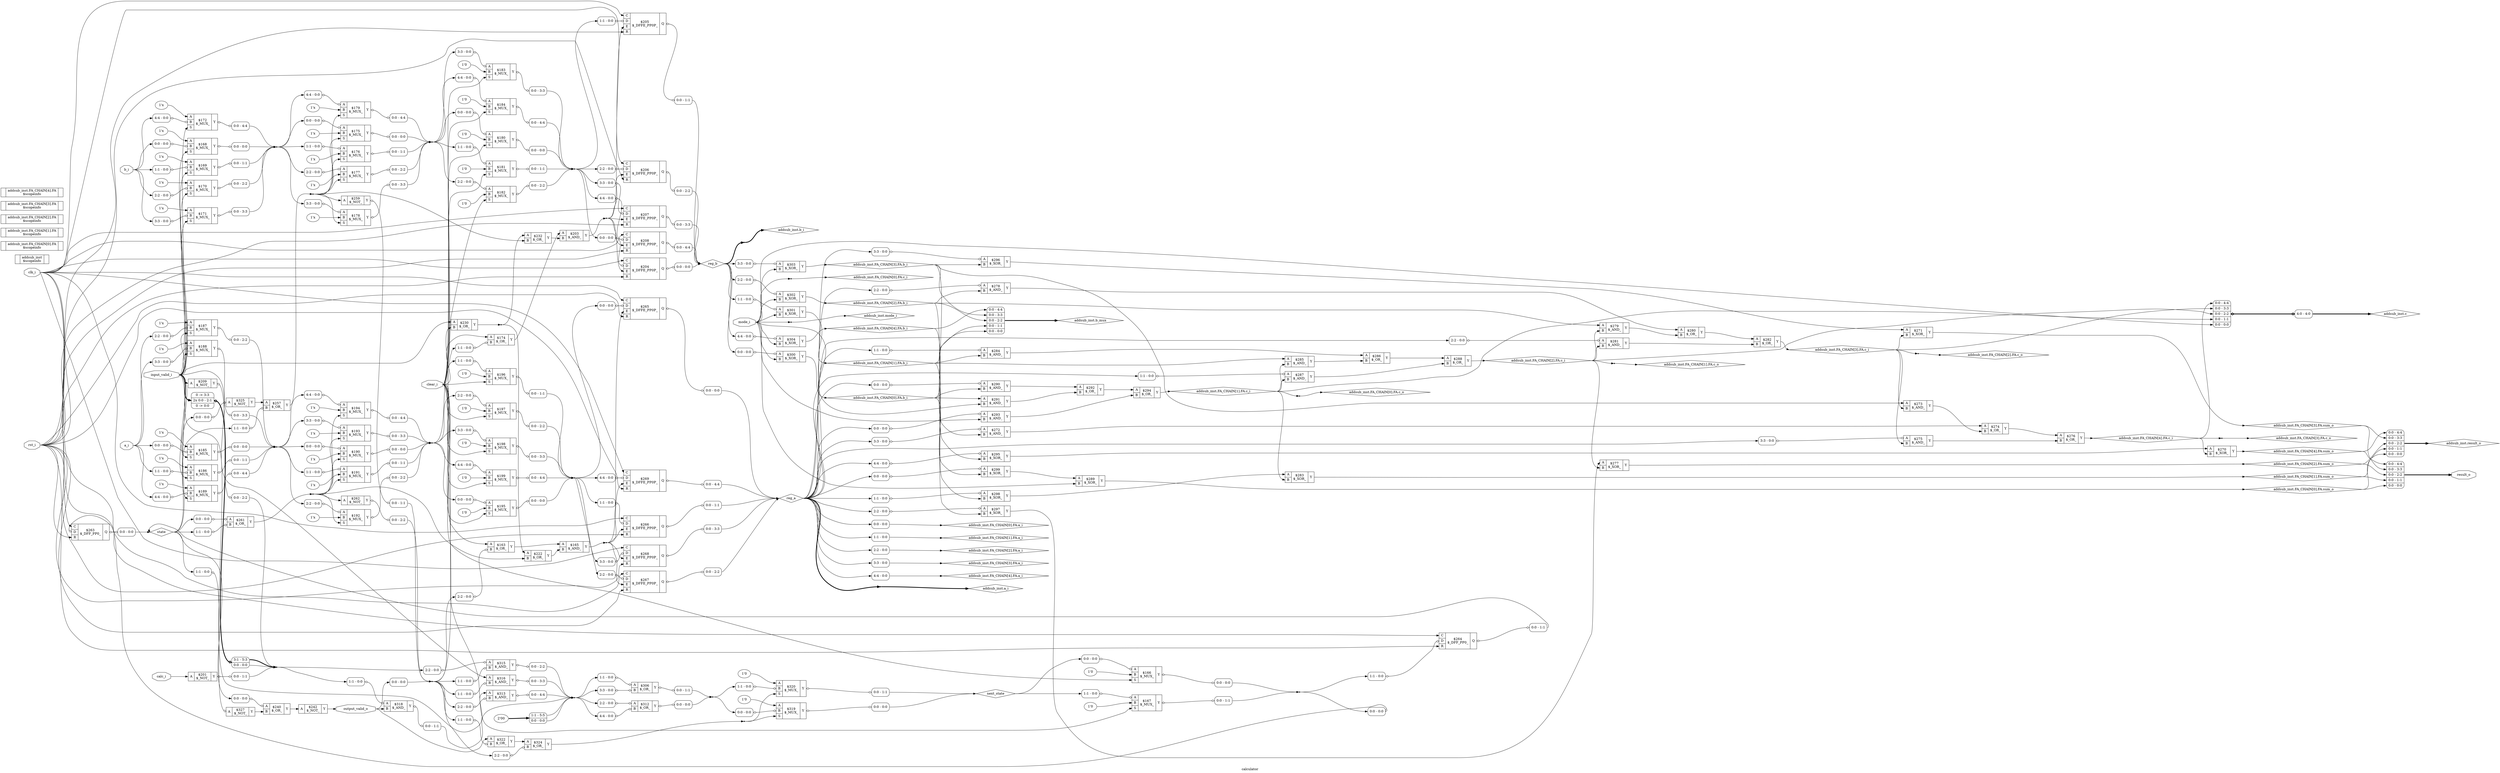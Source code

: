 digraph "calculator" {
label="calculator";
rankdir="LR";
remincross=true;
n47 [ shape=octagon, label="a_i", color="black", fontcolor="black"];
n48 [ shape=diamond, label="addsub_inst.FA_CHAIN[0].FA.a_i", color="black", fontcolor="black"];
n49 [ shape=diamond, label="addsub_inst.FA_CHAIN[0].FA.b_i", color="black", fontcolor="black"];
n50 [ shape=diamond, label="addsub_inst.FA_CHAIN[0].FA.c_i", color="black", fontcolor="black"];
n51 [ shape=diamond, label="addsub_inst.FA_CHAIN[0].FA.c_o", color="black", fontcolor="black"];
n52 [ shape=diamond, label="addsub_inst.FA_CHAIN[0].FA.sum_o", color="black", fontcolor="black"];
n53 [ shape=diamond, label="addsub_inst.FA_CHAIN[1].FA.a_i", color="black", fontcolor="black"];
n54 [ shape=diamond, label="addsub_inst.FA_CHAIN[1].FA.b_i", color="black", fontcolor="black"];
n55 [ shape=diamond, label="addsub_inst.FA_CHAIN[1].FA.c_i", color="black", fontcolor="black"];
n56 [ shape=diamond, label="addsub_inst.FA_CHAIN[1].FA.c_o", color="black", fontcolor="black"];
n57 [ shape=diamond, label="addsub_inst.FA_CHAIN[1].FA.sum_o", color="black", fontcolor="black"];
n58 [ shape=diamond, label="addsub_inst.FA_CHAIN[2].FA.a_i", color="black", fontcolor="black"];
n59 [ shape=diamond, label="addsub_inst.FA_CHAIN[2].FA.b_i", color="black", fontcolor="black"];
n60 [ shape=diamond, label="addsub_inst.FA_CHAIN[2].FA.c_i", color="black", fontcolor="black"];
n61 [ shape=diamond, label="addsub_inst.FA_CHAIN[2].FA.c_o", color="black", fontcolor="black"];
n62 [ shape=diamond, label="addsub_inst.FA_CHAIN[2].FA.sum_o", color="black", fontcolor="black"];
n63 [ shape=diamond, label="addsub_inst.FA_CHAIN[3].FA.a_i", color="black", fontcolor="black"];
n64 [ shape=diamond, label="addsub_inst.FA_CHAIN[3].FA.b_i", color="black", fontcolor="black"];
n65 [ shape=diamond, label="addsub_inst.FA_CHAIN[3].FA.c_i", color="black", fontcolor="black"];
n66 [ shape=diamond, label="addsub_inst.FA_CHAIN[3].FA.c_o", color="black", fontcolor="black"];
n67 [ shape=diamond, label="addsub_inst.FA_CHAIN[3].FA.sum_o", color="black", fontcolor="black"];
n68 [ shape=diamond, label="addsub_inst.FA_CHAIN[4].FA.a_i", color="black", fontcolor="black"];
n69 [ shape=diamond, label="addsub_inst.FA_CHAIN[4].FA.b_i", color="black", fontcolor="black"];
n70 [ shape=diamond, label="addsub_inst.FA_CHAIN[4].FA.c_i", color="black", fontcolor="black"];
n71 [ shape=diamond, label="addsub_inst.FA_CHAIN[4].FA.sum_o", color="black", fontcolor="black"];
n72 [ shape=diamond, label="addsub_inst.a_i", color="black", fontcolor="black"];
n73 [ shape=diamond, label="addsub_inst.b_i", color="black", fontcolor="black"];
n74 [ shape=diamond, label="addsub_inst.b_mux", color="black", fontcolor="black"];
n75 [ shape=diamond, label="addsub_inst.c", color="black", fontcolor="black"];
n76 [ shape=diamond, label="addsub_inst.mode_i", color="black", fontcolor="black"];
n77 [ shape=diamond, label="addsub_inst.result_o", color="black", fontcolor="black"];
n78 [ shape=octagon, label="b_i", color="black", fontcolor="black"];
n79 [ shape=octagon, label="calc_i", color="black", fontcolor="black"];
n80 [ shape=octagon, label="clear_i", color="black", fontcolor="black"];
n81 [ shape=octagon, label="clk_i", color="black", fontcolor="black"];
n82 [ shape=octagon, label="input_valid_i", color="black", fontcolor="black"];
n83 [ shape=octagon, label="mode_i", color="black", fontcolor="black"];
n84 [ shape=diamond, label="next_state", color="black", fontcolor="black"];
n85 [ shape=octagon, label="output_valid_o", color="black", fontcolor="black"];
n86 [ shape=diamond, label="reg_a", color="black", fontcolor="black"];
n87 [ shape=diamond, label="reg_b", color="black", fontcolor="black"];
n88 [ shape=octagon, label="result_o", color="black", fontcolor="black"];
n89 [ shape=octagon, label="rst_i", color="black", fontcolor="black"];
n90 [ shape=diamond, label="state", color="black", fontcolor="black"];
c96 [ shape=record, label="{{<p91> C|<p92> D|<p93> E|<p94> R}|$204\n$_DFFE_PP0P_|{<p95> Q}}",  ];
x0 [ shape=record, style=rounded, label="<s0> 0:0 - 0:0 ", color="black", fontcolor="black" ];
x0:e -> c96:p92:w [arrowhead=odiamond, arrowtail=odiamond, dir=both, color="black", fontcolor="black", label=""];
x1 [ shape=record, style=rounded, label="<s0> 0:0 - 0:0 ", color="black", fontcolor="black" ];
c96:p95:e -> x1:w [arrowhead=odiamond, arrowtail=odiamond, dir=both, color="black", fontcolor="black", label=""];
c97 [ shape=record, label="{{<p91> C|<p92> D|<p93> E|<p94> R}|$205\n$_DFFE_PP0P_|{<p95> Q}}",  ];
x2 [ shape=record, style=rounded, label="<s0> 1:1 - 0:0 ", color="black", fontcolor="black" ];
x2:e -> c97:p92:w [arrowhead=odiamond, arrowtail=odiamond, dir=both, color="black", fontcolor="black", label=""];
x3 [ shape=record, style=rounded, label="<s0> 0:0 - 1:1 ", color="black", fontcolor="black" ];
c97:p95:e -> x3:w [arrowhead=odiamond, arrowtail=odiamond, dir=both, color="black", fontcolor="black", label=""];
c98 [ shape=record, label="{{<p91> C|<p92> D|<p93> E|<p94> R}|$206\n$_DFFE_PP0P_|{<p95> Q}}",  ];
x4 [ shape=record, style=rounded, label="<s0> 2:2 - 0:0 ", color="black", fontcolor="black" ];
x4:e -> c98:p92:w [arrowhead=odiamond, arrowtail=odiamond, dir=both, color="black", fontcolor="black", label=""];
x5 [ shape=record, style=rounded, label="<s0> 0:0 - 2:2 ", color="black", fontcolor="black" ];
c98:p95:e -> x5:w [arrowhead=odiamond, arrowtail=odiamond, dir=both, color="black", fontcolor="black", label=""];
c99 [ shape=record, label="{{<p91> C|<p92> D|<p93> E|<p94> R}|$207\n$_DFFE_PP0P_|{<p95> Q}}",  ];
x6 [ shape=record, style=rounded, label="<s0> 3:3 - 0:0 ", color="black", fontcolor="black" ];
x6:e -> c99:p92:w [arrowhead=odiamond, arrowtail=odiamond, dir=both, color="black", fontcolor="black", label=""];
x7 [ shape=record, style=rounded, label="<s0> 0:0 - 3:3 ", color="black", fontcolor="black" ];
c99:p95:e -> x7:w [arrowhead=odiamond, arrowtail=odiamond, dir=both, color="black", fontcolor="black", label=""];
c100 [ shape=record, label="{{<p91> C|<p92> D|<p93> E|<p94> R}|$208\n$_DFFE_PP0P_|{<p95> Q}}",  ];
x8 [ shape=record, style=rounded, label="<s0> 4:4 - 0:0 ", color="black", fontcolor="black" ];
x8:e -> c100:p92:w [arrowhead=odiamond, arrowtail=odiamond, dir=both, color="black", fontcolor="black", label=""];
x9 [ shape=record, style=rounded, label="<s0> 0:0 - 4:4 ", color="black", fontcolor="black" ];
c100:p95:e -> x9:w [arrowhead=odiamond, arrowtail=odiamond, dir=both, color="black", fontcolor="black", label=""];
c101 [ shape=record, label="{{<p91> C|<p92> D|<p94> R}|$263\n$_DFF_PP0_|{<p95> Q}}",  ];
x10 [ shape=record, style=rounded, label="<s0> 0:0 - 0:0 ", color="black", fontcolor="black" ];
x10:e -> c101:p92:w [arrowhead=odiamond, arrowtail=odiamond, dir=both, color="black", fontcolor="black", label=""];
x11 [ shape=record, style=rounded, label="<s0> 0:0 - 0:0 ", color="black", fontcolor="black" ];
c101:p95:e -> x11:w [arrowhead=odiamond, arrowtail=odiamond, dir=both, color="black", fontcolor="black", label=""];
c102 [ shape=record, label="{{<p91> C|<p92> D|<p94> R}|$264\n$_DFF_PP0_|{<p95> Q}}",  ];
x12 [ shape=record, style=rounded, label="<s0> 1:1 - 0:0 ", color="black", fontcolor="black" ];
x12:e -> c102:p92:w [arrowhead=odiamond, arrowtail=odiamond, dir=both, color="black", fontcolor="black", label=""];
x13 [ shape=record, style=rounded, label="<s0> 0:0 - 1:1 ", color="black", fontcolor="black" ];
c102:p95:e -> x13:w [arrowhead=odiamond, arrowtail=odiamond, dir=both, color="black", fontcolor="black", label=""];
c103 [ shape=record, label="{{<p91> C|<p92> D|<p93> E|<p94> R}|$265\n$_DFFE_PP0P_|{<p95> Q}}",  ];
x14 [ shape=record, style=rounded, label="<s0> 0:0 - 0:0 ", color="black", fontcolor="black" ];
x14:e -> c103:p92:w [arrowhead=odiamond, arrowtail=odiamond, dir=both, color="black", fontcolor="black", label=""];
x15 [ shape=record, style=rounded, label="<s0> 0:0 - 0:0 ", color="black", fontcolor="black" ];
c103:p95:e -> x15:w [arrowhead=odiamond, arrowtail=odiamond, dir=both, color="black", fontcolor="black", label=""];
c104 [ shape=record, label="{{<p91> C|<p92> D|<p93> E|<p94> R}|$266\n$_DFFE_PP0P_|{<p95> Q}}",  ];
x16 [ shape=record, style=rounded, label="<s0> 1:1 - 0:0 ", color="black", fontcolor="black" ];
x16:e -> c104:p92:w [arrowhead=odiamond, arrowtail=odiamond, dir=both, color="black", fontcolor="black", label=""];
x17 [ shape=record, style=rounded, label="<s0> 0:0 - 1:1 ", color="black", fontcolor="black" ];
c104:p95:e -> x17:w [arrowhead=odiamond, arrowtail=odiamond, dir=both, color="black", fontcolor="black", label=""];
c105 [ shape=record, label="{{<p91> C|<p92> D|<p93> E|<p94> R}|$267\n$_DFFE_PP0P_|{<p95> Q}}",  ];
x18 [ shape=record, style=rounded, label="<s0> 2:2 - 0:0 ", color="black", fontcolor="black" ];
x18:e -> c105:p92:w [arrowhead=odiamond, arrowtail=odiamond, dir=both, color="black", fontcolor="black", label=""];
x19 [ shape=record, style=rounded, label="<s0> 0:0 - 2:2 ", color="black", fontcolor="black" ];
c105:p95:e -> x19:w [arrowhead=odiamond, arrowtail=odiamond, dir=both, color="black", fontcolor="black", label=""];
c106 [ shape=record, label="{{<p91> C|<p92> D|<p93> E|<p94> R}|$268\n$_DFFE_PP0P_|{<p95> Q}}",  ];
x20 [ shape=record, style=rounded, label="<s0> 3:3 - 0:0 ", color="black", fontcolor="black" ];
x20:e -> c106:p92:w [arrowhead=odiamond, arrowtail=odiamond, dir=both, color="black", fontcolor="black", label=""];
x21 [ shape=record, style=rounded, label="<s0> 0:0 - 3:3 ", color="black", fontcolor="black" ];
c106:p95:e -> x21:w [arrowhead=odiamond, arrowtail=odiamond, dir=both, color="black", fontcolor="black", label=""];
c107 [ shape=record, label="{{<p91> C|<p92> D|<p93> E|<p94> R}|$269\n$_DFFE_PP0P_|{<p95> Q}}",  ];
x22 [ shape=record, style=rounded, label="<s0> 4:4 - 0:0 ", color="black", fontcolor="black" ];
x22:e -> c107:p92:w [arrowhead=odiamond, arrowtail=odiamond, dir=both, color="black", fontcolor="black", label=""];
x23 [ shape=record, style=rounded, label="<s0> 0:0 - 4:4 ", color="black", fontcolor="black" ];
c107:p95:e -> x23:w [arrowhead=odiamond, arrowtail=odiamond, dir=both, color="black", fontcolor="black", label=""];
c110 [ shape=record, label="{{<p108> A}|$325\n$_NOT_|{<p109> Y}}",  ];
x24 [ shape=record, style=rounded, label="<s0> 0:0 - 0:0 ", color="black", fontcolor="black" ];
x24:e -> c110:p108:w [arrowhead=odiamond, arrowtail=odiamond, dir=both, color="black", fontcolor="black", label=""];
c111 [ shape=record, label="{{<p108> A}|$327\n$_NOT_|{<p109> Y}}",  ];
x25 [ shape=record, style=rounded, label="<s0> 1:1 - 0:0 ", color="black", fontcolor="black" ];
x25:e -> c111:p108:w [arrowhead=odiamond, arrowtail=odiamond, dir=both, color="black", fontcolor="black", label=""];
c113 [ shape=record, label="{{<p108> A|<p112> B}|$163\n$_OR_|{<p109> Y}}",  ];
x26 [ shape=record, style=rounded, label="<s0> 2:2 - 0:0 ", color="black", fontcolor="black" ];
x26:e -> c113:p112:w [arrowhead=odiamond, arrowtail=odiamond, dir=both, color="black", fontcolor="black", label=""];
c114 [ shape=record, label="{{<p108> A|<p112> B}|$165\n$_AND_|{<p109> Y}}",  ];
c115 [ shape=record, label="{{<p108> A|<p112> B}|$174\n$_OR_|{<p109> Y}}",  ];
x27 [ shape=record, style=rounded, label="<s0> 1:1 - 0:0 ", color="black", fontcolor="black" ];
x27:e -> c115:p112:w [arrowhead=odiamond, arrowtail=odiamond, dir=both, color="black", fontcolor="black", label=""];
c116 [ shape=record, label="{{<p108> A|<p112> B}|$203\n$_AND_|{<p109> Y}}",  ];
c117 [ shape=record, label="{{<p108> A|<p112> B}|$222\n$_OR_|{<p109> Y}}",  ];
c118 [ shape=record, label="{{<p108> A|<p112> B}|$230\n$_OR_|{<p109> Y}}",  ];
c119 [ shape=record, label="{{<p108> A|<p112> B}|$232\n$_OR_|{<p109> Y}}",  ];
c120 [ shape=record, label="{{<p108> A|<p112> B}|$240\n$_OR_|{<p109> Y}}",  ];
x28 [ shape=record, style=rounded, label="<s0> 0:0 - 0:0 ", color="black", fontcolor="black" ];
x28:e -> c120:p108:w [arrowhead=odiamond, arrowtail=odiamond, dir=both, color="black", fontcolor="black", label=""];
c121 [ shape=record, label="{{<p108> A|<p112> B}|$257\n$_OR_|{<p109> Y}}",  ];
x29 [ shape=record, style=rounded, label="<s0> 1:1 - 0:0 ", color="black", fontcolor="black" ];
x29:e -> c121:p112:w [arrowhead=odiamond, arrowtail=odiamond, dir=both, color="black", fontcolor="black", label=""];
c122 [ shape=record, label="{{<p108> A|<p112> B}|$306\n$_OR_|{<p109> Y}}",  ];
x30 [ shape=record, style=rounded, label="<s0> 1:1 - 0:0 ", color="black", fontcolor="black" ];
x30:e -> c122:p108:w [arrowhead=odiamond, arrowtail=odiamond, dir=both, color="black", fontcolor="black", label=""];
x31 [ shape=record, style=rounded, label="<s0> 3:3 - 0:0 ", color="black", fontcolor="black" ];
x31:e -> c122:p112:w [arrowhead=odiamond, arrowtail=odiamond, dir=both, color="black", fontcolor="black", label=""];
x32 [ shape=record, style=rounded, label="<s0> 0:0 - 1:1 ", color="black", fontcolor="black" ];
c122:p109:e -> x32:w [arrowhead=odiamond, arrowtail=odiamond, dir=both, color="black", fontcolor="black", label=""];
c123 [ shape=record, label="{{<p108> A|<p112> B}|$312\n$_OR_|{<p109> Y}}",  ];
x33 [ shape=record, style=rounded, label="<s0> 2:2 - 0:0 ", color="black", fontcolor="black" ];
x33:e -> c123:p108:w [arrowhead=odiamond, arrowtail=odiamond, dir=both, color="black", fontcolor="black", label=""];
x34 [ shape=record, style=rounded, label="<s0> 4:4 - 0:0 ", color="black", fontcolor="black" ];
x34:e -> c123:p112:w [arrowhead=odiamond, arrowtail=odiamond, dir=both, color="black", fontcolor="black", label=""];
x35 [ shape=record, style=rounded, label="<s0> 0:0 - 0:0 ", color="black", fontcolor="black" ];
c123:p109:e -> x35:w [arrowhead=odiamond, arrowtail=odiamond, dir=both, color="black", fontcolor="black", label=""];
c124 [ shape=record, label="{{<p108> A|<p112> B}|$322\n$_OR_|{<p109> Y}}",  ];
x36 [ shape=record, style=rounded, label="<s0> 1:1 - 0:0 ", color="black", fontcolor="black" ];
x36:e -> c124:p112:w [arrowhead=odiamond, arrowtail=odiamond, dir=both, color="black", fontcolor="black", label=""];
c125 [ shape=record, label="{{<p108> A|<p112> B}|$324\n$_OR_|{<p109> Y}}",  ];
x37 [ shape=record, style=rounded, label="<s0> 2:2 - 0:0 ", color="black", fontcolor="black" ];
x37:e -> c125:p112:w [arrowhead=odiamond, arrowtail=odiamond, dir=both, color="black", fontcolor="black", label=""];
c126 [ shape=record, label="{{<p108> A|<p112> B}|$261\n$_OR_|{<p109> Y}}",  ];
x38 [ shape=record, style=rounded, label="<s0> 0:0 - 0:0 ", color="black", fontcolor="black" ];
x38:e -> c126:p108:w [arrowhead=odiamond, arrowtail=odiamond, dir=both, color="black", fontcolor="black", label=""];
x39 [ shape=record, style=rounded, label="<s0> 1:1 - 0:0 ", color="black", fontcolor="black" ];
x39:e -> c126:p112:w [arrowhead=odiamond, arrowtail=odiamond, dir=both, color="black", fontcolor="black", label=""];
c127 [ shape=record, label="{{<p108> A}|$242\n$_NOT_|{<p109> Y}}",  ];
c128 [ shape=record, label="{{<p108> A}|$259\n$_NOT_|{<p109> Y}}",  ];
x40 [ shape=record, style=rounded, label="<s0> 0:0 - 1:1 ", color="black", fontcolor="black" ];
c128:p109:e -> x40:w [arrowhead=odiamond, arrowtail=odiamond, dir=both, color="black", fontcolor="black", label=""];
c129 [ shape=record, label="{{<p108> A}|$262\n$_NOT_|{<p109> Y}}",  ];
x41 [ shape=record, style=rounded, label="<s0> 0:0 - 2:2 ", color="black", fontcolor="black" ];
c129:p109:e -> x41:w [arrowhead=odiamond, arrowtail=odiamond, dir=both, color="black", fontcolor="black", label=""];
v43 [ label="1'0" ];
c131 [ shape=record, label="{{<p108> A|<p112> B|<p130> S}|$166\n$_MUX_|{<p109> Y}}",  ];
x42 [ shape=record, style=rounded, label="<s0> 0:0 - 0:0 ", color="black", fontcolor="black" ];
x42:e -> c131:p108:w [arrowhead=odiamond, arrowtail=odiamond, dir=both, color="black", fontcolor="black", label=""];
x44 [ shape=record, style=rounded, label="<s0> 0:0 - 0:0 ", color="black", fontcolor="black" ];
c131:p109:e -> x44:w [arrowhead=odiamond, arrowtail=odiamond, dir=both, color="black", fontcolor="black", label=""];
v46 [ label="1'0" ];
c132 [ shape=record, label="{{<p108> A|<p112> B|<p130> S}|$167\n$_MUX_|{<p109> Y}}",  ];
x45 [ shape=record, style=rounded, label="<s0> 1:1 - 0:0 ", color="black", fontcolor="black" ];
x45:e -> c132:p108:w [arrowhead=odiamond, arrowtail=odiamond, dir=both, color="black", fontcolor="black", label=""];
x47 [ shape=record, style=rounded, label="<s0> 0:0 - 1:1 ", color="black", fontcolor="black" ];
c132:p109:e -> x47:w [arrowhead=odiamond, arrowtail=odiamond, dir=both, color="black", fontcolor="black", label=""];
v48 [ label="1'x" ];
c133 [ shape=record, label="{{<p108> A|<p112> B|<p130> S}|$168\n$_MUX_|{<p109> Y}}",  ];
x49 [ shape=record, style=rounded, label="<s0> 0:0 - 0:0 ", color="black", fontcolor="black" ];
x49:e -> c133:p112:w [arrowhead=odiamond, arrowtail=odiamond, dir=both, color="black", fontcolor="black", label=""];
x50 [ shape=record, style=rounded, label="<s0> 0:0 - 0:0 ", color="black", fontcolor="black" ];
c133:p109:e -> x50:w [arrowhead=odiamond, arrowtail=odiamond, dir=both, color="black", fontcolor="black", label=""];
v51 [ label="1'x" ];
c134 [ shape=record, label="{{<p108> A|<p112> B|<p130> S}|$169\n$_MUX_|{<p109> Y}}",  ];
x52 [ shape=record, style=rounded, label="<s0> 1:1 - 0:0 ", color="black", fontcolor="black" ];
x52:e -> c134:p112:w [arrowhead=odiamond, arrowtail=odiamond, dir=both, color="black", fontcolor="black", label=""];
x53 [ shape=record, style=rounded, label="<s0> 0:0 - 1:1 ", color="black", fontcolor="black" ];
c134:p109:e -> x53:w [arrowhead=odiamond, arrowtail=odiamond, dir=both, color="black", fontcolor="black", label=""];
v54 [ label="1'x" ];
c135 [ shape=record, label="{{<p108> A|<p112> B|<p130> S}|$170\n$_MUX_|{<p109> Y}}",  ];
x55 [ shape=record, style=rounded, label="<s0> 2:2 - 0:0 ", color="black", fontcolor="black" ];
x55:e -> c135:p112:w [arrowhead=odiamond, arrowtail=odiamond, dir=both, color="black", fontcolor="black", label=""];
x56 [ shape=record, style=rounded, label="<s0> 0:0 - 2:2 ", color="black", fontcolor="black" ];
c135:p109:e -> x56:w [arrowhead=odiamond, arrowtail=odiamond, dir=both, color="black", fontcolor="black", label=""];
v57 [ label="1'x" ];
c136 [ shape=record, label="{{<p108> A|<p112> B|<p130> S}|$171\n$_MUX_|{<p109> Y}}",  ];
x58 [ shape=record, style=rounded, label="<s0> 3:3 - 0:0 ", color="black", fontcolor="black" ];
x58:e -> c136:p112:w [arrowhead=odiamond, arrowtail=odiamond, dir=both, color="black", fontcolor="black", label=""];
x59 [ shape=record, style=rounded, label="<s0> 0:0 - 3:3 ", color="black", fontcolor="black" ];
c136:p109:e -> x59:w [arrowhead=odiamond, arrowtail=odiamond, dir=both, color="black", fontcolor="black", label=""];
v60 [ label="1'x" ];
c137 [ shape=record, label="{{<p108> A|<p112> B|<p130> S}|$172\n$_MUX_|{<p109> Y}}",  ];
x61 [ shape=record, style=rounded, label="<s0> 4:4 - 0:0 ", color="black", fontcolor="black" ];
x61:e -> c137:p112:w [arrowhead=odiamond, arrowtail=odiamond, dir=both, color="black", fontcolor="black", label=""];
x62 [ shape=record, style=rounded, label="<s0> 0:0 - 4:4 ", color="black", fontcolor="black" ];
c137:p109:e -> x62:w [arrowhead=odiamond, arrowtail=odiamond, dir=both, color="black", fontcolor="black", label=""];
v64 [ label="1'x" ];
c138 [ shape=record, label="{{<p108> A|<p112> B|<p130> S}|$175\n$_MUX_|{<p109> Y}}",  ];
x63 [ shape=record, style=rounded, label="<s0> 0:0 - 0:0 ", color="black", fontcolor="black" ];
x63:e -> c138:p108:w [arrowhead=odiamond, arrowtail=odiamond, dir=both, color="black", fontcolor="black", label=""];
x65 [ shape=record, style=rounded, label="<s0> 0:0 - 0:0 ", color="black", fontcolor="black" ];
c138:p109:e -> x65:w [arrowhead=odiamond, arrowtail=odiamond, dir=both, color="black", fontcolor="black", label=""];
v67 [ label="1'x" ];
c139 [ shape=record, label="{{<p108> A|<p112> B|<p130> S}|$176\n$_MUX_|{<p109> Y}}",  ];
x66 [ shape=record, style=rounded, label="<s0> 1:1 - 0:0 ", color="black", fontcolor="black" ];
x66:e -> c139:p108:w [arrowhead=odiamond, arrowtail=odiamond, dir=both, color="black", fontcolor="black", label=""];
x68 [ shape=record, style=rounded, label="<s0> 0:0 - 1:1 ", color="black", fontcolor="black" ];
c139:p109:e -> x68:w [arrowhead=odiamond, arrowtail=odiamond, dir=both, color="black", fontcolor="black", label=""];
v70 [ label="1'x" ];
c140 [ shape=record, label="{{<p108> A|<p112> B|<p130> S}|$177\n$_MUX_|{<p109> Y}}",  ];
x69 [ shape=record, style=rounded, label="<s0> 2:2 - 0:0 ", color="black", fontcolor="black" ];
x69:e -> c140:p108:w [arrowhead=odiamond, arrowtail=odiamond, dir=both, color="black", fontcolor="black", label=""];
x71 [ shape=record, style=rounded, label="<s0> 0:0 - 2:2 ", color="black", fontcolor="black" ];
c140:p109:e -> x71:w [arrowhead=odiamond, arrowtail=odiamond, dir=both, color="black", fontcolor="black", label=""];
v73 [ label="1'x" ];
c141 [ shape=record, label="{{<p108> A|<p112> B|<p130> S}|$178\n$_MUX_|{<p109> Y}}",  ];
x72 [ shape=record, style=rounded, label="<s0> 3:3 - 0:0 ", color="black", fontcolor="black" ];
x72:e -> c141:p108:w [arrowhead=odiamond, arrowtail=odiamond, dir=both, color="black", fontcolor="black", label=""];
x74 [ shape=record, style=rounded, label="<s0> 0:0 - 3:3 ", color="black", fontcolor="black" ];
c141:p109:e -> x74:w [arrowhead=odiamond, arrowtail=odiamond, dir=both, color="black", fontcolor="black", label=""];
v76 [ label="1'x" ];
c142 [ shape=record, label="{{<p108> A|<p112> B|<p130> S}|$179\n$_MUX_|{<p109> Y}}",  ];
x75 [ shape=record, style=rounded, label="<s0> 4:4 - 0:0 ", color="black", fontcolor="black" ];
x75:e -> c142:p108:w [arrowhead=odiamond, arrowtail=odiamond, dir=both, color="black", fontcolor="black", label=""];
x77 [ shape=record, style=rounded, label="<s0> 0:0 - 4:4 ", color="black", fontcolor="black" ];
c142:p109:e -> x77:w [arrowhead=odiamond, arrowtail=odiamond, dir=both, color="black", fontcolor="black", label=""];
v79 [ label="1'0" ];
c143 [ shape=record, label="{{<p108> A|<p112> B|<p130> S}|$180\n$_MUX_|{<p109> Y}}",  ];
x78 [ shape=record, style=rounded, label="<s0> 0:0 - 0:0 ", color="black", fontcolor="black" ];
x78:e -> c143:p108:w [arrowhead=odiamond, arrowtail=odiamond, dir=both, color="black", fontcolor="black", label=""];
x80 [ shape=record, style=rounded, label="<s0> 0:0 - 0:0 ", color="black", fontcolor="black" ];
c143:p109:e -> x80:w [arrowhead=odiamond, arrowtail=odiamond, dir=both, color="black", fontcolor="black", label=""];
v82 [ label="1'0" ];
c144 [ shape=record, label="{{<p108> A|<p112> B|<p130> S}|$181\n$_MUX_|{<p109> Y}}",  ];
x81 [ shape=record, style=rounded, label="<s0> 1:1 - 0:0 ", color="black", fontcolor="black" ];
x81:e -> c144:p108:w [arrowhead=odiamond, arrowtail=odiamond, dir=both, color="black", fontcolor="black", label=""];
x83 [ shape=record, style=rounded, label="<s0> 0:0 - 1:1 ", color="black", fontcolor="black" ];
c144:p109:e -> x83:w [arrowhead=odiamond, arrowtail=odiamond, dir=both, color="black", fontcolor="black", label=""];
v85 [ label="1'0" ];
c145 [ shape=record, label="{{<p108> A|<p112> B|<p130> S}|$182\n$_MUX_|{<p109> Y}}",  ];
x84 [ shape=record, style=rounded, label="<s0> 2:2 - 0:0 ", color="black", fontcolor="black" ];
x84:e -> c145:p108:w [arrowhead=odiamond, arrowtail=odiamond, dir=both, color="black", fontcolor="black", label=""];
x86 [ shape=record, style=rounded, label="<s0> 0:0 - 2:2 ", color="black", fontcolor="black" ];
c145:p109:e -> x86:w [arrowhead=odiamond, arrowtail=odiamond, dir=both, color="black", fontcolor="black", label=""];
v88 [ label="1'0" ];
c146 [ shape=record, label="{{<p108> A|<p112> B|<p130> S}|$183\n$_MUX_|{<p109> Y}}",  ];
x87 [ shape=record, style=rounded, label="<s0> 3:3 - 0:0 ", color="black", fontcolor="black" ];
x87:e -> c146:p108:w [arrowhead=odiamond, arrowtail=odiamond, dir=both, color="black", fontcolor="black", label=""];
x89 [ shape=record, style=rounded, label="<s0> 0:0 - 3:3 ", color="black", fontcolor="black" ];
c146:p109:e -> x89:w [arrowhead=odiamond, arrowtail=odiamond, dir=both, color="black", fontcolor="black", label=""];
v91 [ label="1'0" ];
c147 [ shape=record, label="{{<p108> A|<p112> B|<p130> S}|$184\n$_MUX_|{<p109> Y}}",  ];
x90 [ shape=record, style=rounded, label="<s0> 4:4 - 0:0 ", color="black", fontcolor="black" ];
x90:e -> c147:p108:w [arrowhead=odiamond, arrowtail=odiamond, dir=both, color="black", fontcolor="black", label=""];
x92 [ shape=record, style=rounded, label="<s0> 0:0 - 4:4 ", color="black", fontcolor="black" ];
c147:p109:e -> x92:w [arrowhead=odiamond, arrowtail=odiamond, dir=both, color="black", fontcolor="black", label=""];
v93 [ label="1'x" ];
c148 [ shape=record, label="{{<p108> A|<p112> B|<p130> S}|$185\n$_MUX_|{<p109> Y}}",  ];
x94 [ shape=record, style=rounded, label="<s0> 0:0 - 0:0 ", color="black", fontcolor="black" ];
x94:e -> c148:p112:w [arrowhead=odiamond, arrowtail=odiamond, dir=both, color="black", fontcolor="black", label=""];
x95 [ shape=record, style=rounded, label="<s0> 0:0 - 0:0 ", color="black", fontcolor="black" ];
c148:p109:e -> x95:w [arrowhead=odiamond, arrowtail=odiamond, dir=both, color="black", fontcolor="black", label=""];
v96 [ label="1'x" ];
c149 [ shape=record, label="{{<p108> A|<p112> B|<p130> S}|$186\n$_MUX_|{<p109> Y}}",  ];
x97 [ shape=record, style=rounded, label="<s0> 1:1 - 0:0 ", color="black", fontcolor="black" ];
x97:e -> c149:p112:w [arrowhead=odiamond, arrowtail=odiamond, dir=both, color="black", fontcolor="black", label=""];
x98 [ shape=record, style=rounded, label="<s0> 0:0 - 1:1 ", color="black", fontcolor="black" ];
c149:p109:e -> x98:w [arrowhead=odiamond, arrowtail=odiamond, dir=both, color="black", fontcolor="black", label=""];
v99 [ label="1'x" ];
c150 [ shape=record, label="{{<p108> A|<p112> B|<p130> S}|$187\n$_MUX_|{<p109> Y}}",  ];
x100 [ shape=record, style=rounded, label="<s0> 2:2 - 0:0 ", color="black", fontcolor="black" ];
x100:e -> c150:p112:w [arrowhead=odiamond, arrowtail=odiamond, dir=both, color="black", fontcolor="black", label=""];
x101 [ shape=record, style=rounded, label="<s0> 0:0 - 2:2 ", color="black", fontcolor="black" ];
c150:p109:e -> x101:w [arrowhead=odiamond, arrowtail=odiamond, dir=both, color="black", fontcolor="black", label=""];
v102 [ label="1'x" ];
c151 [ shape=record, label="{{<p108> A|<p112> B|<p130> S}|$188\n$_MUX_|{<p109> Y}}",  ];
x103 [ shape=record, style=rounded, label="<s0> 3:3 - 0:0 ", color="black", fontcolor="black" ];
x103:e -> c151:p112:w [arrowhead=odiamond, arrowtail=odiamond, dir=both, color="black", fontcolor="black", label=""];
x104 [ shape=record, style=rounded, label="<s0> 0:0 - 3:3 ", color="black", fontcolor="black" ];
c151:p109:e -> x104:w [arrowhead=odiamond, arrowtail=odiamond, dir=both, color="black", fontcolor="black", label=""];
v105 [ label="1'x" ];
c152 [ shape=record, label="{{<p108> A|<p112> B|<p130> S}|$189\n$_MUX_|{<p109> Y}}",  ];
x106 [ shape=record, style=rounded, label="<s0> 4:4 - 0:0 ", color="black", fontcolor="black" ];
x106:e -> c152:p112:w [arrowhead=odiamond, arrowtail=odiamond, dir=both, color="black", fontcolor="black", label=""];
x107 [ shape=record, style=rounded, label="<s0> 0:0 - 4:4 ", color="black", fontcolor="black" ];
c152:p109:e -> x107:w [arrowhead=odiamond, arrowtail=odiamond, dir=both, color="black", fontcolor="black", label=""];
v109 [ label="1'x" ];
c153 [ shape=record, label="{{<p108> A|<p112> B|<p130> S}|$190\n$_MUX_|{<p109> Y}}",  ];
x108 [ shape=record, style=rounded, label="<s0> 0:0 - 0:0 ", color="black", fontcolor="black" ];
x108:e -> c153:p108:w [arrowhead=odiamond, arrowtail=odiamond, dir=both, color="black", fontcolor="black", label=""];
x110 [ shape=record, style=rounded, label="<s0> 0:0 - 0:0 ", color="black", fontcolor="black" ];
c153:p109:e -> x110:w [arrowhead=odiamond, arrowtail=odiamond, dir=both, color="black", fontcolor="black", label=""];
v112 [ label="1'x" ];
c154 [ shape=record, label="{{<p108> A|<p112> B|<p130> S}|$191\n$_MUX_|{<p109> Y}}",  ];
x111 [ shape=record, style=rounded, label="<s0> 1:1 - 0:0 ", color="black", fontcolor="black" ];
x111:e -> c154:p108:w [arrowhead=odiamond, arrowtail=odiamond, dir=both, color="black", fontcolor="black", label=""];
x113 [ shape=record, style=rounded, label="<s0> 0:0 - 1:1 ", color="black", fontcolor="black" ];
c154:p109:e -> x113:w [arrowhead=odiamond, arrowtail=odiamond, dir=both, color="black", fontcolor="black", label=""];
v115 [ label="1'x" ];
c155 [ shape=record, label="{{<p108> A|<p112> B|<p130> S}|$192\n$_MUX_|{<p109> Y}}",  ];
x114 [ shape=record, style=rounded, label="<s0> 2:2 - 0:0 ", color="black", fontcolor="black" ];
x114:e -> c155:p108:w [arrowhead=odiamond, arrowtail=odiamond, dir=both, color="black", fontcolor="black", label=""];
x116 [ shape=record, style=rounded, label="<s0> 0:0 - 2:2 ", color="black", fontcolor="black" ];
c155:p109:e -> x116:w [arrowhead=odiamond, arrowtail=odiamond, dir=both, color="black", fontcolor="black", label=""];
v118 [ label="1'x" ];
c156 [ shape=record, label="{{<p108> A|<p112> B|<p130> S}|$193\n$_MUX_|{<p109> Y}}",  ];
x117 [ shape=record, style=rounded, label="<s0> 3:3 - 0:0 ", color="black", fontcolor="black" ];
x117:e -> c156:p108:w [arrowhead=odiamond, arrowtail=odiamond, dir=both, color="black", fontcolor="black", label=""];
x119 [ shape=record, style=rounded, label="<s0> 0:0 - 3:3 ", color="black", fontcolor="black" ];
c156:p109:e -> x119:w [arrowhead=odiamond, arrowtail=odiamond, dir=both, color="black", fontcolor="black", label=""];
v121 [ label="1'x" ];
c157 [ shape=record, label="{{<p108> A|<p112> B|<p130> S}|$194\n$_MUX_|{<p109> Y}}",  ];
x120 [ shape=record, style=rounded, label="<s0> 4:4 - 0:0 ", color="black", fontcolor="black" ];
x120:e -> c157:p108:w [arrowhead=odiamond, arrowtail=odiamond, dir=both, color="black", fontcolor="black", label=""];
x122 [ shape=record, style=rounded, label="<s0> 0:0 - 4:4 ", color="black", fontcolor="black" ];
c157:p109:e -> x122:w [arrowhead=odiamond, arrowtail=odiamond, dir=both, color="black", fontcolor="black", label=""];
v124 [ label="1'0" ];
c158 [ shape=record, label="{{<p108> A|<p112> B|<p130> S}|$195\n$_MUX_|{<p109> Y}}",  ];
x123 [ shape=record, style=rounded, label="<s0> 0:0 - 0:0 ", color="black", fontcolor="black" ];
x123:e -> c158:p108:w [arrowhead=odiamond, arrowtail=odiamond, dir=both, color="black", fontcolor="black", label=""];
x125 [ shape=record, style=rounded, label="<s0> 0:0 - 0:0 ", color="black", fontcolor="black" ];
c158:p109:e -> x125:w [arrowhead=odiamond, arrowtail=odiamond, dir=both, color="black", fontcolor="black", label=""];
v127 [ label="1'0" ];
c159 [ shape=record, label="{{<p108> A|<p112> B|<p130> S}|$196\n$_MUX_|{<p109> Y}}",  ];
x126 [ shape=record, style=rounded, label="<s0> 1:1 - 0:0 ", color="black", fontcolor="black" ];
x126:e -> c159:p108:w [arrowhead=odiamond, arrowtail=odiamond, dir=both, color="black", fontcolor="black", label=""];
x128 [ shape=record, style=rounded, label="<s0> 0:0 - 1:1 ", color="black", fontcolor="black" ];
c159:p109:e -> x128:w [arrowhead=odiamond, arrowtail=odiamond, dir=both, color="black", fontcolor="black", label=""];
v130 [ label="1'0" ];
c160 [ shape=record, label="{{<p108> A|<p112> B|<p130> S}|$197\n$_MUX_|{<p109> Y}}",  ];
x129 [ shape=record, style=rounded, label="<s0> 2:2 - 0:0 ", color="black", fontcolor="black" ];
x129:e -> c160:p108:w [arrowhead=odiamond, arrowtail=odiamond, dir=both, color="black", fontcolor="black", label=""];
x131 [ shape=record, style=rounded, label="<s0> 0:0 - 2:2 ", color="black", fontcolor="black" ];
c160:p109:e -> x131:w [arrowhead=odiamond, arrowtail=odiamond, dir=both, color="black", fontcolor="black", label=""];
v133 [ label="1'0" ];
c161 [ shape=record, label="{{<p108> A|<p112> B|<p130> S}|$198\n$_MUX_|{<p109> Y}}",  ];
x132 [ shape=record, style=rounded, label="<s0> 3:3 - 0:0 ", color="black", fontcolor="black" ];
x132:e -> c161:p108:w [arrowhead=odiamond, arrowtail=odiamond, dir=both, color="black", fontcolor="black", label=""];
x134 [ shape=record, style=rounded, label="<s0> 0:0 - 3:3 ", color="black", fontcolor="black" ];
c161:p109:e -> x134:w [arrowhead=odiamond, arrowtail=odiamond, dir=both, color="black", fontcolor="black", label=""];
v136 [ label="1'0" ];
c162 [ shape=record, label="{{<p108> A|<p112> B|<p130> S}|$199\n$_MUX_|{<p109> Y}}",  ];
x135 [ shape=record, style=rounded, label="<s0> 4:4 - 0:0 ", color="black", fontcolor="black" ];
x135:e -> c162:p108:w [arrowhead=odiamond, arrowtail=odiamond, dir=both, color="black", fontcolor="black", label=""];
x137 [ shape=record, style=rounded, label="<s0> 0:0 - 4:4 ", color="black", fontcolor="black" ];
c162:p109:e -> x137:w [arrowhead=odiamond, arrowtail=odiamond, dir=both, color="black", fontcolor="black", label=""];
c163 [ shape=record, label="{{<p108> A}|$201\n$_NOT_|{<p109> Y}}",  ];
x138 [ shape=record, style=rounded, label="<s0> 0:0 - 1:1 ", color="black", fontcolor="black" ];
c163:p109:e -> x138:w [arrowhead=odiamond, arrowtail=odiamond, dir=both, color="black", fontcolor="black", label=""];
c164 [ shape=record, label="{{<p108> A}|$209\n$_NOT_|{<p109> Y}}",  ];
x139 [ shape=record, style=rounded, label="<s0> 0:0 - 2:2 ", color="black", fontcolor="black" ];
c164:p109:e -> x139:w [arrowhead=odiamond, arrowtail=odiamond, dir=both, color="black", fontcolor="black", label=""];
v140 [ label="1'0" ];
c165 [ shape=record, label="{{<p108> A|<p112> B|<p130> S}|$319\n$_MUX_|{<p109> Y}}",  ];
x141 [ shape=record, style=rounded, label="<s0> 0:0 - 0:0 ", color="black", fontcolor="black" ];
x141:e -> c165:p112:w [arrowhead=odiamond, arrowtail=odiamond, dir=both, color="black", fontcolor="black", label=""];
x142 [ shape=record, style=rounded, label="<s0> 0:0 - 0:0 ", color="black", fontcolor="black" ];
c165:p109:e -> x142:w [arrowhead=odiamond, arrowtail=odiamond, dir=both, color="black", fontcolor="black", label=""];
v143 [ label="1'0" ];
c166 [ shape=record, label="{{<p108> A|<p112> B|<p130> S}|$320\n$_MUX_|{<p109> Y}}",  ];
x144 [ shape=record, style=rounded, label="<s0> 1:1 - 0:0 ", color="black", fontcolor="black" ];
x144:e -> c166:p112:w [arrowhead=odiamond, arrowtail=odiamond, dir=both, color="black", fontcolor="black", label=""];
x145 [ shape=record, style=rounded, label="<s0> 0:0 - 1:1 ", color="black", fontcolor="black" ];
c166:p109:e -> x145:w [arrowhead=odiamond, arrowtail=odiamond, dir=both, color="black", fontcolor="black", label=""];
c167 [ shape=record, label="{{<p108> A|<p112> B}|$270\n$_XOR_|{<p109> Y}}",  ];
c168 [ shape=record, label="{{<p108> A|<p112> B}|$271\n$_XOR_|{<p109> Y}}",  ];
c169 [ shape=record, label="{{<p108> A|<p112> B}|$272\n$_AND_|{<p109> Y}}",  ];
x146 [ shape=record, style=rounded, label="<s0> 3:3 - 0:0 ", color="black", fontcolor="black" ];
x146:e -> c169:p108:w [arrowhead=odiamond, arrowtail=odiamond, dir=both, color="black", fontcolor="black", label=""];
c170 [ shape=record, label="{{<p108> A|<p112> B}|$273\n$_AND_|{<p109> Y}}",  ];
c171 [ shape=record, label="{{<p108> A|<p112> B}|$274\n$_OR_|{<p109> Y}}",  ];
c172 [ shape=record, label="{{<p108> A|<p112> B}|$275\n$_AND_|{<p109> Y}}",  ];
x147 [ shape=record, style=rounded, label="<s0> 3:3 - 0:0 ", color="black", fontcolor="black" ];
x147:e -> c172:p108:w [arrowhead=odiamond, arrowtail=odiamond, dir=both, color="black", fontcolor="black", label=""];
c173 [ shape=record, label="{{<p108> A|<p112> B}|$276\n$_OR_|{<p109> Y}}",  ];
c174 [ shape=record, label="{{<p108> A|<p112> B}|$277\n$_XOR_|{<p109> Y}}",  ];
c175 [ shape=record, label="{{<p108> A|<p112> B}|$278\n$_AND_|{<p109> Y}}",  ];
x148 [ shape=record, style=rounded, label="<s0> 2:2 - 0:0 ", color="black", fontcolor="black" ];
x148:e -> c175:p108:w [arrowhead=odiamond, arrowtail=odiamond, dir=both, color="black", fontcolor="black", label=""];
c176 [ shape=record, label="{{<p108> A|<p112> B}|$279\n$_AND_|{<p109> Y}}",  ];
c177 [ shape=record, label="{{<p108> A|<p112> B}|$280\n$_OR_|{<p109> Y}}",  ];
c178 [ shape=record, label="{{<p108> A|<p112> B}|$281\n$_AND_|{<p109> Y}}",  ];
x149 [ shape=record, style=rounded, label="<s0> 2:2 - 0:0 ", color="black", fontcolor="black" ];
x149:e -> c178:p108:w [arrowhead=odiamond, arrowtail=odiamond, dir=both, color="black", fontcolor="black", label=""];
c179 [ shape=record, label="{{<p108> A|<p112> B}|$282\n$_OR_|{<p109> Y}}",  ];
c180 [ shape=record, label="{{<p108> A|<p112> B}|$283\n$_XOR_|{<p109> Y}}",  ];
c181 [ shape=record, label="{{<p108> A|<p112> B}|$284\n$_AND_|{<p109> Y}}",  ];
x150 [ shape=record, style=rounded, label="<s0> 1:1 - 0:0 ", color="black", fontcolor="black" ];
x150:e -> c181:p108:w [arrowhead=odiamond, arrowtail=odiamond, dir=both, color="black", fontcolor="black", label=""];
c182 [ shape=record, label="{{<p108> A|<p112> B}|$285\n$_AND_|{<p109> Y}}",  ];
c183 [ shape=record, label="{{<p108> A|<p112> B}|$286\n$_OR_|{<p109> Y}}",  ];
c184 [ shape=record, label="{{<p108> A|<p112> B}|$287\n$_AND_|{<p109> Y}}",  ];
x151 [ shape=record, style=rounded, label="<s0> 1:1 - 0:0 ", color="black", fontcolor="black" ];
x151:e -> c184:p108:w [arrowhead=odiamond, arrowtail=odiamond, dir=both, color="black", fontcolor="black", label=""];
c185 [ shape=record, label="{{<p108> A|<p112> B}|$288\n$_OR_|{<p109> Y}}",  ];
c186 [ shape=record, label="{{<p108> A|<p112> B}|$289\n$_XOR_|{<p109> Y}}",  ];
c187 [ shape=record, label="{{<p108> A|<p112> B}|$290\n$_AND_|{<p109> Y}}",  ];
x152 [ shape=record, style=rounded, label="<s0> 0:0 - 0:0 ", color="black", fontcolor="black" ];
x152:e -> c187:p108:w [arrowhead=odiamond, arrowtail=odiamond, dir=both, color="black", fontcolor="black", label=""];
c188 [ shape=record, label="{{<p108> A|<p112> B}|$291\n$_AND_|{<p109> Y}}",  ];
c189 [ shape=record, label="{{<p108> A|<p112> B}|$292\n$_OR_|{<p109> Y}}",  ];
c190 [ shape=record, label="{{<p108> A|<p112> B}|$293\n$_AND_|{<p109> Y}}",  ];
x153 [ shape=record, style=rounded, label="<s0> 0:0 - 0:0 ", color="black", fontcolor="black" ];
x153:e -> c190:p108:w [arrowhead=odiamond, arrowtail=odiamond, dir=both, color="black", fontcolor="black", label=""];
c191 [ shape=record, label="{{<p108> A|<p112> B}|$294\n$_OR_|{<p109> Y}}",  ];
c192 [ shape=record, label="{{<p108> A|<p112> B}|$295\n$_XOR_|{<p109> Y}}",  ];
x154 [ shape=record, style=rounded, label="<s0> 4:4 - 0:0 ", color="black", fontcolor="black" ];
x154:e -> c192:p108:w [arrowhead=odiamond, arrowtail=odiamond, dir=both, color="black", fontcolor="black", label=""];
c193 [ shape=record, label="{{<p108> A|<p112> B}|$296\n$_XOR_|{<p109> Y}}",  ];
x155 [ shape=record, style=rounded, label="<s0> 3:3 - 0:0 ", color="black", fontcolor="black" ];
x155:e -> c193:p108:w [arrowhead=odiamond, arrowtail=odiamond, dir=both, color="black", fontcolor="black", label=""];
c194 [ shape=record, label="{{<p108> A|<p112> B}|$297\n$_XOR_|{<p109> Y}}",  ];
x156 [ shape=record, style=rounded, label="<s0> 2:2 - 0:0 ", color="black", fontcolor="black" ];
x156:e -> c194:p108:w [arrowhead=odiamond, arrowtail=odiamond, dir=both, color="black", fontcolor="black", label=""];
c195 [ shape=record, label="{{<p108> A|<p112> B}|$298\n$_XOR_|{<p109> Y}}",  ];
x157 [ shape=record, style=rounded, label="<s0> 1:1 - 0:0 ", color="black", fontcolor="black" ];
x157:e -> c195:p108:w [arrowhead=odiamond, arrowtail=odiamond, dir=both, color="black", fontcolor="black", label=""];
c196 [ shape=record, label="{{<p108> A|<p112> B}|$299\n$_XOR_|{<p109> Y}}",  ];
x158 [ shape=record, style=rounded, label="<s0> 0:0 - 0:0 ", color="black", fontcolor="black" ];
x158:e -> c196:p108:w [arrowhead=odiamond, arrowtail=odiamond, dir=both, color="black", fontcolor="black", label=""];
c197 [ shape=record, label="{{<p108> A|<p112> B}|$300\n$_XOR_|{<p109> Y}}",  ];
x159 [ shape=record, style=rounded, label="<s0> 0:0 - 0:0 ", color="black", fontcolor="black" ];
x159:e -> c197:p108:w [arrowhead=odiamond, arrowtail=odiamond, dir=both, color="black", fontcolor="black", label=""];
c198 [ shape=record, label="{{<p108> A|<p112> B}|$301\n$_XOR_|{<p109> Y}}",  ];
x160 [ shape=record, style=rounded, label="<s0> 1:1 - 0:0 ", color="black", fontcolor="black" ];
x160:e -> c198:p108:w [arrowhead=odiamond, arrowtail=odiamond, dir=both, color="black", fontcolor="black", label=""];
c199 [ shape=record, label="{{<p108> A|<p112> B}|$302\n$_XOR_|{<p109> Y}}",  ];
x161 [ shape=record, style=rounded, label="<s0> 2:2 - 0:0 ", color="black", fontcolor="black" ];
x161:e -> c199:p108:w [arrowhead=odiamond, arrowtail=odiamond, dir=both, color="black", fontcolor="black", label=""];
c200 [ shape=record, label="{{<p108> A|<p112> B}|$303\n$_XOR_|{<p109> Y}}",  ];
x162 [ shape=record, style=rounded, label="<s0> 3:3 - 0:0 ", color="black", fontcolor="black" ];
x162:e -> c200:p108:w [arrowhead=odiamond, arrowtail=odiamond, dir=both, color="black", fontcolor="black", label=""];
c201 [ shape=record, label="{{<p108> A|<p112> B}|$304\n$_XOR_|{<p109> Y}}",  ];
x163 [ shape=record, style=rounded, label="<s0> 4:4 - 0:0 ", color="black", fontcolor="black" ];
x163:e -> c201:p108:w [arrowhead=odiamond, arrowtail=odiamond, dir=both, color="black", fontcolor="black", label=""];
c202 [ shape=record, label="{{<p108> A|<p112> B}|$313\n$_AND_|{<p109> Y}}",  ];
x164 [ shape=record, style=rounded, label="<s0> 2:2 - 0:0 ", color="black", fontcolor="black" ];
x164:e -> c202:p112:w [arrowhead=odiamond, arrowtail=odiamond, dir=both, color="black", fontcolor="black", label=""];
x165 [ shape=record, style=rounded, label="<s0> 0:0 - 4:4 ", color="black", fontcolor="black" ];
c202:p109:e -> x165:w [arrowhead=odiamond, arrowtail=odiamond, dir=both, color="black", fontcolor="black", label=""];
c203 [ shape=record, label="{{<p108> A|<p112> B}|$315\n$_AND_|{<p109> Y}}",  ];
x166 [ shape=record, style=rounded, label="<s0> 2:2 - 0:0 ", color="black", fontcolor="black" ];
x166:e -> c203:p108:w [arrowhead=odiamond, arrowtail=odiamond, dir=both, color="black", fontcolor="black", label=""];
x167 [ shape=record, style=rounded, label="<s0> 1:1 - 0:0 ", color="black", fontcolor="black" ];
x167:e -> c203:p112:w [arrowhead=odiamond, arrowtail=odiamond, dir=both, color="black", fontcolor="black", label=""];
x168 [ shape=record, style=rounded, label="<s0> 0:0 - 2:2 ", color="black", fontcolor="black" ];
c203:p109:e -> x168:w [arrowhead=odiamond, arrowtail=odiamond, dir=both, color="black", fontcolor="black", label=""];
c204 [ shape=record, label="{{<p108> A|<p112> B}|$316\n$_AND_|{<p109> Y}}",  ];
x169 [ shape=record, style=rounded, label="<s0> 1:1 - 0:0 ", color="black", fontcolor="black" ];
x169:e -> c204:p112:w [arrowhead=odiamond, arrowtail=odiamond, dir=both, color="black", fontcolor="black", label=""];
x170 [ shape=record, style=rounded, label="<s0> 0:0 - 3:3 ", color="black", fontcolor="black" ];
c204:p109:e -> x170:w [arrowhead=odiamond, arrowtail=odiamond, dir=both, color="black", fontcolor="black", label=""];
c205 [ shape=record, label="{{<p108> A|<p112> B}|$318\n$_AND_|{<p109> Y}}",  ];
x171 [ shape=record, style=rounded, label="<s0> 1:1 - 0:0 ", color="black", fontcolor="black" ];
x171:e -> c205:p108:w [arrowhead=odiamond, arrowtail=odiamond, dir=both, color="black", fontcolor="black", label=""];
x172 [ shape=record, style=rounded, label="<s0> 0:0 - 1:1 ", color="black", fontcolor="black" ];
c205:p109:e -> x172:w [arrowhead=odiamond, arrowtail=odiamond, dir=both, color="black", fontcolor="black", label=""];
c206 [ shape=record, label="{{}|addsub_inst\n$scopeinfo|{}}",  ];
c207 [ shape=record, label="{{}|addsub_inst.FA_CHAIN[0].FA\n$scopeinfo|{}}",  ];
c208 [ shape=record, label="{{}|addsub_inst.FA_CHAIN[1].FA\n$scopeinfo|{}}",  ];
c209 [ shape=record, label="{{}|addsub_inst.FA_CHAIN[2].FA\n$scopeinfo|{}}",  ];
c210 [ shape=record, label="{{}|addsub_inst.FA_CHAIN[3].FA\n$scopeinfo|{}}",  ];
c211 [ shape=record, label="{{}|addsub_inst.FA_CHAIN[4].FA\n$scopeinfo|{}}",  ];
x173 [ shape=record, style=rounded, label="0 -&gt; 3:3 |<s2> 2x 0:0 - 2:1 |0 -&gt; 0:0 ", color="black", fontcolor="black" ];
x174 [ shape=record, style=rounded, label="<s1> 3:1 - 5:3 |<s0> 0:0 - 0:0 ", color="black", fontcolor="black" ];
x173:e -> x174:w [arrowhead=odiamond, arrowtail=odiamond, dir=both, color="black", fontcolor="black", style="setlinewidth(3)", label=""];
v175 [ label="2'00" ];
x176 [ shape=record, style=rounded, label="<s1> 1:1 - 5:5 |<s0> 0:0 - 0:0 ", color="black", fontcolor="black" ];
x177 [ shape=record, style=rounded, label="<s0> 0:0 - 0:0 ", color="black", fontcolor="black" ];
x178 [ shape=record, style=rounded, label="<s0> 0:0 - 0:0 ", color="black", fontcolor="black" ];
x179 [shape=point, ];
x180 [shape=point, ];
x181 [ shape=record, style=rounded, label="<s0> 1:1 - 0:0 ", color="black", fontcolor="black" ];
x182 [shape=point, ];
x183 [ shape=record, style=rounded, label="<s0> 2:2 - 0:0 ", color="black", fontcolor="black" ];
x184 [shape=point, ];
x185 [ shape=record, style=rounded, label="<s0> 3:3 - 0:0 ", color="black", fontcolor="black" ];
x186 [shape=point, ];
x187 [ shape=record, style=rounded, label="<s0> 4:4 - 0:0 ", color="black", fontcolor="black" ];
x188 [shape=point, ];
x189 [shape=point, ];
x190 [ shape=record, style=rounded, label="<s4> 0:0 - 4:4 |<s3> 0:0 - 3:3 |<s2> 0:0 - 2:2 |<s1> 0:0 - 1:1 |<s0> 0:0 - 0:0 ", color="black", fontcolor="black" ];
x191 [ shape=record, style=rounded, label="<s4> 0:0 - 4:4 |<s3> 0:0 - 3:3 |<s2> 0:0 - 2:2 |<s1> 0:0 - 1:1 |<s0> 0:0 - 0:0 ", color="black", fontcolor="black" ];
x192 [ shape=record, style=rounded, label="<s0> 4:0 - 4:0 ", color="black", fontcolor="black" ];
x191:e -> x192:w [arrowhead=odiamond, arrowtail=odiamond, dir=both, color="black", fontcolor="black", style="setlinewidth(3)", label=""];
x193 [shape=point, ];
x194 [ shape=record, style=rounded, label="<s4> 0:0 - 4:4 |<s3> 0:0 - 3:3 |<s2> 0:0 - 2:2 |<s1> 0:0 - 1:1 |<s0> 0:0 - 0:0 ", color="black", fontcolor="black" ];
x195 [ shape=record, style=rounded, label="<s4> 0:0 - 4:4 |<s3> 0:0 - 3:3 |<s2> 0:0 - 2:2 |<s1> 0:0 - 1:1 |<s0> 0:0 - 0:0 ", color="black", fontcolor="black" ];
n1 [ shape=point ];
x125:s0:e -> n1:w [color="black", fontcolor="black", label=""];
x128:s0:e -> n1:w [color="black", fontcolor="black", label=""];
x131:s0:e -> n1:w [color="black", fontcolor="black", label=""];
x134:s0:e -> n1:w [color="black", fontcolor="black", label=""];
x137:s0:e -> n1:w [color="black", fontcolor="black", label=""];
n1:e -> x14:s0:w [color="black", fontcolor="black", label=""];
n1:e -> x16:s0:w [color="black", fontcolor="black", label=""];
n1:e -> x18:s0:w [color="black", fontcolor="black", label=""];
n1:e -> x20:s0:w [color="black", fontcolor="black", label=""];
n1:e -> x22:s0:w [color="black", fontcolor="black", label=""];
c110:p109:e -> c121:p108:w [color="black", fontcolor="black", label=""];
c111:p109:e -> c120:p112:w [color="black", fontcolor="black", label=""];
n12 [ shape=point ];
c126:p109:e -> n12:w [color="black", fontcolor="black", label=""];
n12:e -> c117:p112:w [color="black", fontcolor="black", label=""];
n12:e -> c129:p108:w [color="black", fontcolor="black", label=""];
n12:e -> c153:p130:w [color="black", fontcolor="black", label=""];
n12:e -> c154:p130:w [color="black", fontcolor="black", label=""];
n12:e -> c155:p130:w [color="black", fontcolor="black", label=""];
n12:e -> c156:p130:w [color="black", fontcolor="black", label=""];
n12:e -> c157:p130:w [color="black", fontcolor="black", label=""];
n13 [ shape=point ];
c121:p109:e -> n13:w [color="black", fontcolor="black", label=""];
n13:e -> c119:p112:w [color="black", fontcolor="black", label=""];
n13:e -> c128:p108:w [color="black", fontcolor="black", label=""];
n13:e -> c138:p130:w [color="black", fontcolor="black", label=""];
n13:e -> c139:p130:w [color="black", fontcolor="black", label=""];
n13:e -> c140:p130:w [color="black", fontcolor="black", label=""];
n13:e -> c141:p130:w [color="black", fontcolor="black", label=""];
n13:e -> c142:p130:w [color="black", fontcolor="black", label=""];
n14 [ shape=point ];
c118:p109:e -> n14:w [color="black", fontcolor="black", label=""];
n14:e -> c117:p108:w [color="black", fontcolor="black", label=""];
n14:e -> c119:p108:w [color="black", fontcolor="black", label=""];
c124:p109:e -> c125:p108:w [color="black", fontcolor="black", label=""];
c120:p109:e -> c127:p108:w [color="black", fontcolor="black", label=""];
c187:p109:e -> c189:p108:w [color="black", fontcolor="black", label=""];
c188:p109:e -> c189:p112:w [color="black", fontcolor="black", label=""];
c190:p109:e -> c191:p112:w [color="black", fontcolor="black", label=""];
n2 [ shape=point ];
x80:s0:e -> n2:w [color="black", fontcolor="black", label=""];
x83:s0:e -> n2:w [color="black", fontcolor="black", label=""];
x86:s0:e -> n2:w [color="black", fontcolor="black", label=""];
x89:s0:e -> n2:w [color="black", fontcolor="black", label=""];
x92:s0:e -> n2:w [color="black", fontcolor="black", label=""];
n2:e -> x0:s0:w [color="black", fontcolor="black", label=""];
n2:e -> x2:s0:w [color="black", fontcolor="black", label=""];
n2:e -> x4:s0:w [color="black", fontcolor="black", label=""];
n2:e -> x6:s0:w [color="black", fontcolor="black", label=""];
n2:e -> x8:s0:w [color="black", fontcolor="black", label=""];
c189:p109:e -> c191:p108:w [color="black", fontcolor="black", label=""];
c196:p109:e -> c186:p108:w [color="black", fontcolor="black", label=""];
c181:p109:e -> c183:p108:w [color="black", fontcolor="black", label=""];
c182:p109:e -> c183:p112:w [color="black", fontcolor="black", label=""];
c184:p109:e -> c185:p112:w [color="black", fontcolor="black", label=""];
c183:p109:e -> c185:p108:w [color="black", fontcolor="black", label=""];
c195:p109:e -> c180:p108:w [color="black", fontcolor="black", label=""];
c175:p109:e -> c177:p108:w [color="black", fontcolor="black", label=""];
c176:p109:e -> c177:p112:w [color="black", fontcolor="black", label=""];
c178:p109:e -> c179:p112:w [color="black", fontcolor="black", label=""];
n3 [ shape=point ];
x44:s0:e -> n3:w [color="black", fontcolor="black", label=""];
x47:s0:e -> n3:w [color="black", fontcolor="black", label=""];
n3:e -> x10:s0:w [color="black", fontcolor="black", label=""];
n3:e -> x12:s0:w [color="black", fontcolor="black", label=""];
c177:p109:e -> c179:p108:w [color="black", fontcolor="black", label=""];
c194:p109:e -> c174:p108:w [color="black", fontcolor="black", label=""];
c169:p109:e -> c171:p108:w [color="black", fontcolor="black", label=""];
c170:p109:e -> c171:p112:w [color="black", fontcolor="black", label=""];
c172:p109:e -> c173:p112:w [color="black", fontcolor="black", label=""];
c171:p109:e -> c173:p108:w [color="black", fontcolor="black", label=""];
c193:p109:e -> c168:p108:w [color="black", fontcolor="black", label=""];
c192:p109:e -> c167:p108:w [color="black", fontcolor="black", label=""];
n38 [ shape=point ];
x50:s0:e -> n38:w [color="black", fontcolor="black", label=""];
x53:s0:e -> n38:w [color="black", fontcolor="black", label=""];
x56:s0:e -> n38:w [color="black", fontcolor="black", label=""];
x59:s0:e -> n38:w [color="black", fontcolor="black", label=""];
x62:s0:e -> n38:w [color="black", fontcolor="black", label=""];
n38:e -> x63:s0:w [color="black", fontcolor="black", label=""];
n38:e -> x66:s0:w [color="black", fontcolor="black", label=""];
n38:e -> x69:s0:w [color="black", fontcolor="black", label=""];
n38:e -> x72:s0:w [color="black", fontcolor="black", label=""];
n38:e -> x75:s0:w [color="black", fontcolor="black", label=""];
n39 [ shape=point ];
x65:s0:e -> n39:w [color="black", fontcolor="black", label=""];
x68:s0:e -> n39:w [color="black", fontcolor="black", label=""];
x71:s0:e -> n39:w [color="black", fontcolor="black", label=""];
x74:s0:e -> n39:w [color="black", fontcolor="black", label=""];
x77:s0:e -> n39:w [color="black", fontcolor="black", label=""];
n39:e -> x78:s0:w [color="black", fontcolor="black", label=""];
n39:e -> x81:s0:w [color="black", fontcolor="black", label=""];
n39:e -> x84:s0:w [color="black", fontcolor="black", label=""];
n39:e -> x87:s0:w [color="black", fontcolor="black", label=""];
n39:e -> x90:s0:w [color="black", fontcolor="black", label=""];
c119:p109:e -> c116:p112:w [color="black", fontcolor="black", label=""];
n40 [ shape=point ];
x101:s0:e -> n40:w [color="black", fontcolor="black", label=""];
x104:s0:e -> n40:w [color="black", fontcolor="black", label=""];
x107:s0:e -> n40:w [color="black", fontcolor="black", label=""];
x95:s0:e -> n40:w [color="black", fontcolor="black", label=""];
x98:s0:e -> n40:w [color="black", fontcolor="black", label=""];
n40:e -> x108:s0:w [color="black", fontcolor="black", label=""];
n40:e -> x111:s0:w [color="black", fontcolor="black", label=""];
n40:e -> x114:s0:w [color="black", fontcolor="black", label=""];
n40:e -> x117:s0:w [color="black", fontcolor="black", label=""];
n40:e -> x120:s0:w [color="black", fontcolor="black", label=""];
n41 [ shape=point ];
x110:s0:e -> n41:w [color="black", fontcolor="black", label=""];
x113:s0:e -> n41:w [color="black", fontcolor="black", label=""];
x116:s0:e -> n41:w [color="black", fontcolor="black", label=""];
x119:s0:e -> n41:w [color="black", fontcolor="black", label=""];
x122:s0:e -> n41:w [color="black", fontcolor="black", label=""];
n41:e -> x123:s0:w [color="black", fontcolor="black", label=""];
n41:e -> x126:s0:w [color="black", fontcolor="black", label=""];
n41:e -> x129:s0:w [color="black", fontcolor="black", label=""];
n41:e -> x132:s0:w [color="black", fontcolor="black", label=""];
n41:e -> x135:s0:w [color="black", fontcolor="black", label=""];
n42 [ shape=point ];
x138:s0:e -> n42:w [color="black", fontcolor="black", label=""];
x139:s0:e -> n42:w [color="black", fontcolor="black", label=""];
x174:s0:e -> n42:w [color="black", fontcolor="black", label=""];
x174:s1:e -> n42:w [color="black", fontcolor="black", style="setlinewidth(3)", label=""];
n42:e -> x166:s0:w [color="black", fontcolor="black", label=""];
n42:e -> x171:s0:w [color="black", fontcolor="black", label=""];
n43 [ shape=point ];
x165:s0:e -> n43:w [color="black", fontcolor="black", label=""];
x168:s0:e -> n43:w [color="black", fontcolor="black", label=""];
x170:s0:e -> n43:w [color="black", fontcolor="black", label=""];
x172:s0:e -> n43:w [color="black", fontcolor="black", label=""];
x176:s0:e -> n43:w [color="black", fontcolor="black", label=""];
x176:s1:e -> n43:w [color="black", fontcolor="black", label=""];
n43:e -> x30:s0:w [color="black", fontcolor="black", label=""];
n43:e -> x31:s0:w [color="black", fontcolor="black", label=""];
n43:e -> x33:s0:w [color="black", fontcolor="black", label=""];
n43:e -> x34:s0:w [color="black", fontcolor="black", label=""];
n44 [ shape=point ];
x177:s0:e -> n44:w [color="black", fontcolor="black", label=""];
x40:s0:e -> n44:w [color="black", fontcolor="black", label=""];
x41:s0:e -> n44:w [color="black", fontcolor="black", label=""];
n44:e -> x164:s0:w [color="black", fontcolor="black", label=""];
n44:e -> x167:s0:w [color="black", fontcolor="black", label=""];
n44:e -> x169:s0:w [color="black", fontcolor="black", label=""];
n44:e -> x26:s0:w [color="black", fontcolor="black", label=""];
n44:e -> x27:s0:w [color="black", fontcolor="black", label=""];
n44:e -> x36:s0:w [color="black", fontcolor="black", label=""];
n44:e -> x37:s0:w [color="black", fontcolor="black", label=""];
n45 [ shape=point ];
x32:s0:e -> n45:w [color="black", fontcolor="black", label=""];
x35:s0:e -> n45:w [color="black", fontcolor="black", label=""];
n45:e -> x141:s0:w [color="black", fontcolor="black", label=""];
n45:e -> x144:s0:w [color="black", fontcolor="black", label=""];
n46 [ shape=point ];
c125:p109:e -> n46:w [color="black", fontcolor="black", label=""];
n46:e -> c165:p130:w [color="black", fontcolor="black", label=""];
n46:e -> c166:p130:w [color="black", fontcolor="black", label=""];
n47:e -> x100:s0:w [color="black", fontcolor="black", label=""];
n47:e -> x103:s0:w [color="black", fontcolor="black", label=""];
n47:e -> x106:s0:w [color="black", fontcolor="black", label=""];
n47:e -> x94:s0:w [color="black", fontcolor="black", label=""];
n47:e -> x97:s0:w [color="black", fontcolor="black", label=""];
x178:e -> n48:w [color="black", fontcolor="black", label=""];
c197:p109:e -> n49:w [color="black", fontcolor="black", label=""];
n49:e -> c187:p112:w [color="black", fontcolor="black", label=""];
n49:e -> c188:p108:w [color="black", fontcolor="black", label=""];
n49:e -> c196:p112:w [color="black", fontcolor="black", label=""];
n49:e -> x190:s0:w [color="black", fontcolor="black", label=""];
c115:p109:e -> c116:p108:w [color="black", fontcolor="black", label=""];
x179:e -> n50:w [color="black", fontcolor="black", label=""];
x180:e -> n51:w [color="black", fontcolor="black", label=""];
c186:p109:e -> n52:w [color="black", fontcolor="black", label=""];
n52:e -> x194:s0:w [color="black", fontcolor="black", label=""];
n52:e -> x195:s0:w [color="black", fontcolor="black", label=""];
x181:e -> n53:w [color="black", fontcolor="black", label=""];
c198:p109:e -> n54:w [color="black", fontcolor="black", label=""];
n54:e -> c181:p112:w [color="black", fontcolor="black", label=""];
n54:e -> c182:p108:w [color="black", fontcolor="black", label=""];
n54:e -> c195:p112:w [color="black", fontcolor="black", label=""];
n54:e -> x190:s1:w [color="black", fontcolor="black", label=""];
c191:p109:e -> n55:w [color="black", fontcolor="black", label=""];
n55:e -> c180:p112:w [color="black", fontcolor="black", label=""];
n55:e -> c182:p112:w [color="black", fontcolor="black", label=""];
n55:e -> c184:p112:w [color="black", fontcolor="black", label=""];
n55:e -> x180:w [color="black", fontcolor="black", label=""];
n55:e -> x191:s1:w [color="black", fontcolor="black", label=""];
x182:e -> n56:w [color="black", fontcolor="black", label=""];
c180:p109:e -> n57:w [color="black", fontcolor="black", label=""];
n57:e -> x194:s1:w [color="black", fontcolor="black", label=""];
n57:e -> x195:s1:w [color="black", fontcolor="black", label=""];
x183:e -> n58:w [color="black", fontcolor="black", label=""];
c199:p109:e -> n59:w [color="black", fontcolor="black", label=""];
n59:e -> c175:p112:w [color="black", fontcolor="black", label=""];
n59:e -> c176:p108:w [color="black", fontcolor="black", label=""];
n59:e -> c194:p112:w [color="black", fontcolor="black", label=""];
n59:e -> x190:s2:w [color="black", fontcolor="black", label=""];
c117:p109:e -> c114:p112:w [color="black", fontcolor="black", label=""];
c185:p109:e -> n60:w [color="black", fontcolor="black", label=""];
n60:e -> c174:p112:w [color="black", fontcolor="black", label=""];
n60:e -> c176:p112:w [color="black", fontcolor="black", label=""];
n60:e -> c178:p112:w [color="black", fontcolor="black", label=""];
n60:e -> x182:w [color="black", fontcolor="black", label=""];
n60:e -> x191:s2:w [color="black", fontcolor="black", label=""];
x184:e -> n61:w [color="black", fontcolor="black", label=""];
c174:p109:e -> n62:w [color="black", fontcolor="black", label=""];
n62:e -> x194:s2:w [color="black", fontcolor="black", label=""];
n62:e -> x195:s2:w [color="black", fontcolor="black", label=""];
x185:e -> n63:w [color="black", fontcolor="black", label=""];
c200:p109:e -> n64:w [color="black", fontcolor="black", label=""];
n64:e -> c169:p112:w [color="black", fontcolor="black", label=""];
n64:e -> c170:p108:w [color="black", fontcolor="black", label=""];
n64:e -> c193:p112:w [color="black", fontcolor="black", label=""];
n64:e -> x190:s3:w [color="black", fontcolor="black", label=""];
c179:p109:e -> n65:w [color="black", fontcolor="black", label=""];
n65:e -> c168:p112:w [color="black", fontcolor="black", label=""];
n65:e -> c170:p112:w [color="black", fontcolor="black", label=""];
n65:e -> c172:p112:w [color="black", fontcolor="black", label=""];
n65:e -> x184:w [color="black", fontcolor="black", label=""];
n65:e -> x191:s3:w [color="black", fontcolor="black", label=""];
x186:e -> n66:w [color="black", fontcolor="black", label=""];
c168:p109:e -> n67:w [color="black", fontcolor="black", label=""];
n67:e -> x194:s3:w [color="black", fontcolor="black", label=""];
n67:e -> x195:s3:w [color="black", fontcolor="black", label=""];
x187:e -> n68:w [color="black", fontcolor="black", label=""];
c201:p109:e -> n69:w [color="black", fontcolor="black", label=""];
n69:e -> c192:p112:w [color="black", fontcolor="black", label=""];
n69:e -> x190:s4:w [color="black", fontcolor="black", label=""];
c113:p109:e -> c114:p108:w [color="black", fontcolor="black", label=""];
c173:p109:e -> n70:w [color="black", fontcolor="black", label=""];
n70:e -> c167:p112:w [color="black", fontcolor="black", label=""];
n70:e -> x186:w [color="black", fontcolor="black", label=""];
n70:e -> x191:s4:w [color="black", fontcolor="black", label=""];
c167:p109:e -> n71:w [color="black", fontcolor="black", label=""];
n71:e -> x194:s4:w [color="black", fontcolor="black", label=""];
n71:e -> x195:s4:w [color="black", fontcolor="black", label=""];
x188:e -> n72:w [color="black", fontcolor="black", style="setlinewidth(3)", label=""];
x189:e -> n73:w [color="black", fontcolor="black", style="setlinewidth(3)", label=""];
x190:e -> n74:w [color="black", fontcolor="black", style="setlinewidth(3)", label=""];
x192:s0:e -> n75:w [color="black", fontcolor="black", style="setlinewidth(3)", label=""];
x193:e -> n76:w [color="black", fontcolor="black", label=""];
x194:e -> n77:w [color="black", fontcolor="black", style="setlinewidth(3)", label=""];
n78:e -> x49:s0:w [color="black", fontcolor="black", label=""];
n78:e -> x52:s0:w [color="black", fontcolor="black", label=""];
n78:e -> x55:s0:w [color="black", fontcolor="black", label=""];
n78:e -> x58:s0:w [color="black", fontcolor="black", label=""];
n78:e -> x61:s0:w [color="black", fontcolor="black", label=""];
n79:e -> c163:p108:w [color="black", fontcolor="black", label=""];
n8 [ shape=point ];
c116:p109:e -> n8:w [color="black", fontcolor="black", label=""];
n8:e -> c100:p93:w [color="black", fontcolor="black", label=""];
n8:e -> c96:p93:w [color="black", fontcolor="black", label=""];
n8:e -> c97:p93:w [color="black", fontcolor="black", label=""];
n8:e -> c98:p93:w [color="black", fontcolor="black", label=""];
n8:e -> c99:p93:w [color="black", fontcolor="black", label=""];
n80:e -> c113:p108:w [color="black", fontcolor="black", label=""];
n80:e -> c115:p108:w [color="black", fontcolor="black", label=""];
n80:e -> c118:p112:w [color="black", fontcolor="black", label=""];
n80:e -> c131:p130:w [color="black", fontcolor="black", label=""];
n80:e -> c132:p130:w [color="black", fontcolor="black", label=""];
n80:e -> c143:p130:w [color="black", fontcolor="black", label=""];
n80:e -> c144:p130:w [color="black", fontcolor="black", label=""];
n80:e -> c145:p130:w [color="black", fontcolor="black", label=""];
n80:e -> c146:p130:w [color="black", fontcolor="black", label=""];
n80:e -> c147:p130:w [color="black", fontcolor="black", label=""];
n80:e -> c158:p130:w [color="black", fontcolor="black", label=""];
n80:e -> c159:p130:w [color="black", fontcolor="black", label=""];
n80:e -> c160:p130:w [color="black", fontcolor="black", label=""];
n80:e -> c161:p130:w [color="black", fontcolor="black", label=""];
n80:e -> c162:p130:w [color="black", fontcolor="black", label=""];
n81:e -> c100:p91:w [color="black", fontcolor="black", label=""];
n81:e -> c101:p91:w [color="black", fontcolor="black", label=""];
n81:e -> c102:p91:w [color="black", fontcolor="black", label=""];
n81:e -> c103:p91:w [color="black", fontcolor="black", label=""];
n81:e -> c104:p91:w [color="black", fontcolor="black", label=""];
n81:e -> c105:p91:w [color="black", fontcolor="black", label=""];
n81:e -> c106:p91:w [color="black", fontcolor="black", label=""];
n81:e -> c107:p91:w [color="black", fontcolor="black", label=""];
n81:e -> c96:p91:w [color="black", fontcolor="black", label=""];
n81:e -> c97:p91:w [color="black", fontcolor="black", label=""];
n81:e -> c98:p91:w [color="black", fontcolor="black", label=""];
n81:e -> c99:p91:w [color="black", fontcolor="black", label=""];
n82:e -> c118:p108:w [color="black", fontcolor="black", label=""];
n82:e -> c133:p130:w [color="black", fontcolor="black", label=""];
n82:e -> c134:p130:w [color="black", fontcolor="black", label=""];
n82:e -> c135:p130:w [color="black", fontcolor="black", label=""];
n82:e -> c136:p130:w [color="black", fontcolor="black", label=""];
n82:e -> c137:p130:w [color="black", fontcolor="black", label=""];
n82:e -> c148:p130:w [color="black", fontcolor="black", label=""];
n82:e -> c149:p130:w [color="black", fontcolor="black", label=""];
n82:e -> c150:p130:w [color="black", fontcolor="black", label=""];
n82:e -> c151:p130:w [color="black", fontcolor="black", label=""];
n82:e -> c152:p130:w [color="black", fontcolor="black", label=""];
n82:e -> c164:p108:w [color="black", fontcolor="black", label=""];
n82:e -> c202:p108:w [color="black", fontcolor="black", label=""];
n82:e -> c204:p108:w [color="black", fontcolor="black", label=""];
n82:e -> x173:s2:w [color="black", fontcolor="black", style="setlinewidth(3)", label=""];
n83:e -> c186:p112:w [color="black", fontcolor="black", label=""];
n83:e -> c188:p112:w [color="black", fontcolor="black", label=""];
n83:e -> c190:p112:w [color="black", fontcolor="black", label=""];
n83:e -> c197:p112:w [color="black", fontcolor="black", label=""];
n83:e -> c198:p112:w [color="black", fontcolor="black", label=""];
n83:e -> c199:p112:w [color="black", fontcolor="black", label=""];
n83:e -> c200:p112:w [color="black", fontcolor="black", label=""];
n83:e -> c201:p112:w [color="black", fontcolor="black", label=""];
n83:e -> x179:w [color="black", fontcolor="black", label=""];
n83:e -> x191:s0:w [color="black", fontcolor="black", label=""];
n83:e -> x193:w [color="black", fontcolor="black", label=""];
x142:s0:e -> n84:w [color="black", fontcolor="black", label=""];
x145:s0:e -> n84:w [color="black", fontcolor="black", label=""];
n84:e -> x42:s0:w [color="black", fontcolor="black", label=""];
n84:e -> x45:s0:w [color="black", fontcolor="black", label=""];
c127:p109:e -> n85:w [color="black", fontcolor="black", label=""];
n85:e -> c124:p108:w [color="black", fontcolor="black", label=""];
n85:e -> c205:p112:w [color="black", fontcolor="black", label=""];
n85:e -> x177:w [color="black", fontcolor="black", label=""];
x15:s0:e -> n86:w [color="black", fontcolor="black", label=""];
x17:s0:e -> n86:w [color="black", fontcolor="black", label=""];
x19:s0:e -> n86:w [color="black", fontcolor="black", label=""];
x21:s0:e -> n86:w [color="black", fontcolor="black", label=""];
x23:s0:e -> n86:w [color="black", fontcolor="black", label=""];
n86:e -> x146:s0:w [color="black", fontcolor="black", label=""];
n86:e -> x147:s0:w [color="black", fontcolor="black", label=""];
n86:e -> x148:s0:w [color="black", fontcolor="black", label=""];
n86:e -> x149:s0:w [color="black", fontcolor="black", label=""];
n86:e -> x150:s0:w [color="black", fontcolor="black", label=""];
n86:e -> x151:s0:w [color="black", fontcolor="black", label=""];
n86:e -> x152:s0:w [color="black", fontcolor="black", label=""];
n86:e -> x153:s0:w [color="black", fontcolor="black", label=""];
n86:e -> x154:s0:w [color="black", fontcolor="black", label=""];
n86:e -> x155:s0:w [color="black", fontcolor="black", label=""];
n86:e -> x156:s0:w [color="black", fontcolor="black", label=""];
n86:e -> x157:s0:w [color="black", fontcolor="black", label=""];
n86:e -> x158:s0:w [color="black", fontcolor="black", label=""];
n86:e -> x178:s0:w [color="black", fontcolor="black", label=""];
n86:e -> x181:s0:w [color="black", fontcolor="black", label=""];
n86:e -> x183:s0:w [color="black", fontcolor="black", label=""];
n86:e -> x185:s0:w [color="black", fontcolor="black", label=""];
n86:e -> x187:s0:w [color="black", fontcolor="black", label=""];
n86:e -> x188:w [color="black", fontcolor="black", style="setlinewidth(3)", label=""];
x1:s0:e -> n87:w [color="black", fontcolor="black", label=""];
x3:s0:e -> n87:w [color="black", fontcolor="black", label=""];
x5:s0:e -> n87:w [color="black", fontcolor="black", label=""];
x7:s0:e -> n87:w [color="black", fontcolor="black", label=""];
x9:s0:e -> n87:w [color="black", fontcolor="black", label=""];
n87:e -> x159:s0:w [color="black", fontcolor="black", label=""];
n87:e -> x160:s0:w [color="black", fontcolor="black", label=""];
n87:e -> x161:s0:w [color="black", fontcolor="black", label=""];
n87:e -> x162:s0:w [color="black", fontcolor="black", label=""];
n87:e -> x163:s0:w [color="black", fontcolor="black", label=""];
n87:e -> x189:w [color="black", fontcolor="black", style="setlinewidth(3)", label=""];
x195:e -> n88:w [color="black", fontcolor="black", style="setlinewidth(3)", label=""];
n89:e -> c100:p94:w [color="black", fontcolor="black", label=""];
n89:e -> c101:p94:w [color="black", fontcolor="black", label=""];
n89:e -> c102:p94:w [color="black", fontcolor="black", label=""];
n89:e -> c103:p94:w [color="black", fontcolor="black", label=""];
n89:e -> c104:p94:w [color="black", fontcolor="black", label=""];
n89:e -> c105:p94:w [color="black", fontcolor="black", label=""];
n89:e -> c106:p94:w [color="black", fontcolor="black", label=""];
n89:e -> c107:p94:w [color="black", fontcolor="black", label=""];
n89:e -> c96:p94:w [color="black", fontcolor="black", label=""];
n89:e -> c97:p94:w [color="black", fontcolor="black", label=""];
n89:e -> c98:p94:w [color="black", fontcolor="black", label=""];
n89:e -> c99:p94:w [color="black", fontcolor="black", label=""];
n9 [ shape=point ];
c114:p109:e -> n9:w [color="black", fontcolor="black", label=""];
n9:e -> c103:p93:w [color="black", fontcolor="black", label=""];
n9:e -> c104:p93:w [color="black", fontcolor="black", label=""];
n9:e -> c105:p93:w [color="black", fontcolor="black", label=""];
n9:e -> c106:p93:w [color="black", fontcolor="black", label=""];
n9:e -> c107:p93:w [color="black", fontcolor="black", label=""];
x11:s0:e -> n90:w [color="black", fontcolor="black", label=""];
x13:s0:e -> n90:w [color="black", fontcolor="black", label=""];
n90:e -> x24:s0:w [color="black", fontcolor="black", label=""];
n90:e -> x25:s0:w [color="black", fontcolor="black", label=""];
n90:e -> x28:s0:w [color="black", fontcolor="black", label=""];
n90:e -> x29:s0:w [color="black", fontcolor="black", label=""];
n90:e -> x38:s0:w [color="black", fontcolor="black", label=""];
n90:e -> x39:s0:w [color="black", fontcolor="black", label=""];
v102:e -> c151:p108:w [color="black", fontcolor="black", label=""];
v105:e -> c152:p108:w [color="black", fontcolor="black", label=""];
v109:e -> c153:p112:w [color="black", fontcolor="black", label=""];
v112:e -> c154:p112:w [color="black", fontcolor="black", label=""];
v115:e -> c155:p112:w [color="black", fontcolor="black", label=""];
v118:e -> c156:p112:w [color="black", fontcolor="black", label=""];
v121:e -> c157:p112:w [color="black", fontcolor="black", label=""];
v124:e -> c158:p112:w [color="black", fontcolor="black", label=""];
v127:e -> c159:p112:w [color="black", fontcolor="black", label=""];
v130:e -> c160:p112:w [color="black", fontcolor="black", label=""];
v133:e -> c161:p112:w [color="black", fontcolor="black", label=""];
v136:e -> c162:p112:w [color="black", fontcolor="black", label=""];
v140:e -> c165:p108:w [color="black", fontcolor="black", label=""];
v143:e -> c166:p108:w [color="black", fontcolor="black", label=""];
v175:e -> x176:w [color="black", fontcolor="black", style="setlinewidth(3)", label=""];
v43:e -> c131:p112:w [color="black", fontcolor="black", label=""];
v46:e -> c132:p112:w [color="black", fontcolor="black", label=""];
v48:e -> c133:p108:w [color="black", fontcolor="black", label=""];
v51:e -> c134:p108:w [color="black", fontcolor="black", label=""];
v54:e -> c135:p108:w [color="black", fontcolor="black", label=""];
v57:e -> c136:p108:w [color="black", fontcolor="black", label=""];
v60:e -> c137:p108:w [color="black", fontcolor="black", label=""];
v64:e -> c138:p112:w [color="black", fontcolor="black", label=""];
v67:e -> c139:p112:w [color="black", fontcolor="black", label=""];
v70:e -> c140:p112:w [color="black", fontcolor="black", label=""];
v73:e -> c141:p112:w [color="black", fontcolor="black", label=""];
v76:e -> c142:p112:w [color="black", fontcolor="black", label=""];
v79:e -> c143:p112:w [color="black", fontcolor="black", label=""];
v82:e -> c144:p112:w [color="black", fontcolor="black", label=""];
v85:e -> c145:p112:w [color="black", fontcolor="black", label=""];
v88:e -> c146:p112:w [color="black", fontcolor="black", label=""];
v91:e -> c147:p112:w [color="black", fontcolor="black", label=""];
v93:e -> c148:p108:w [color="black", fontcolor="black", label=""];
v96:e -> c149:p108:w [color="black", fontcolor="black", label=""];
v99:e -> c150:p108:w [color="black", fontcolor="black", label=""];
}
